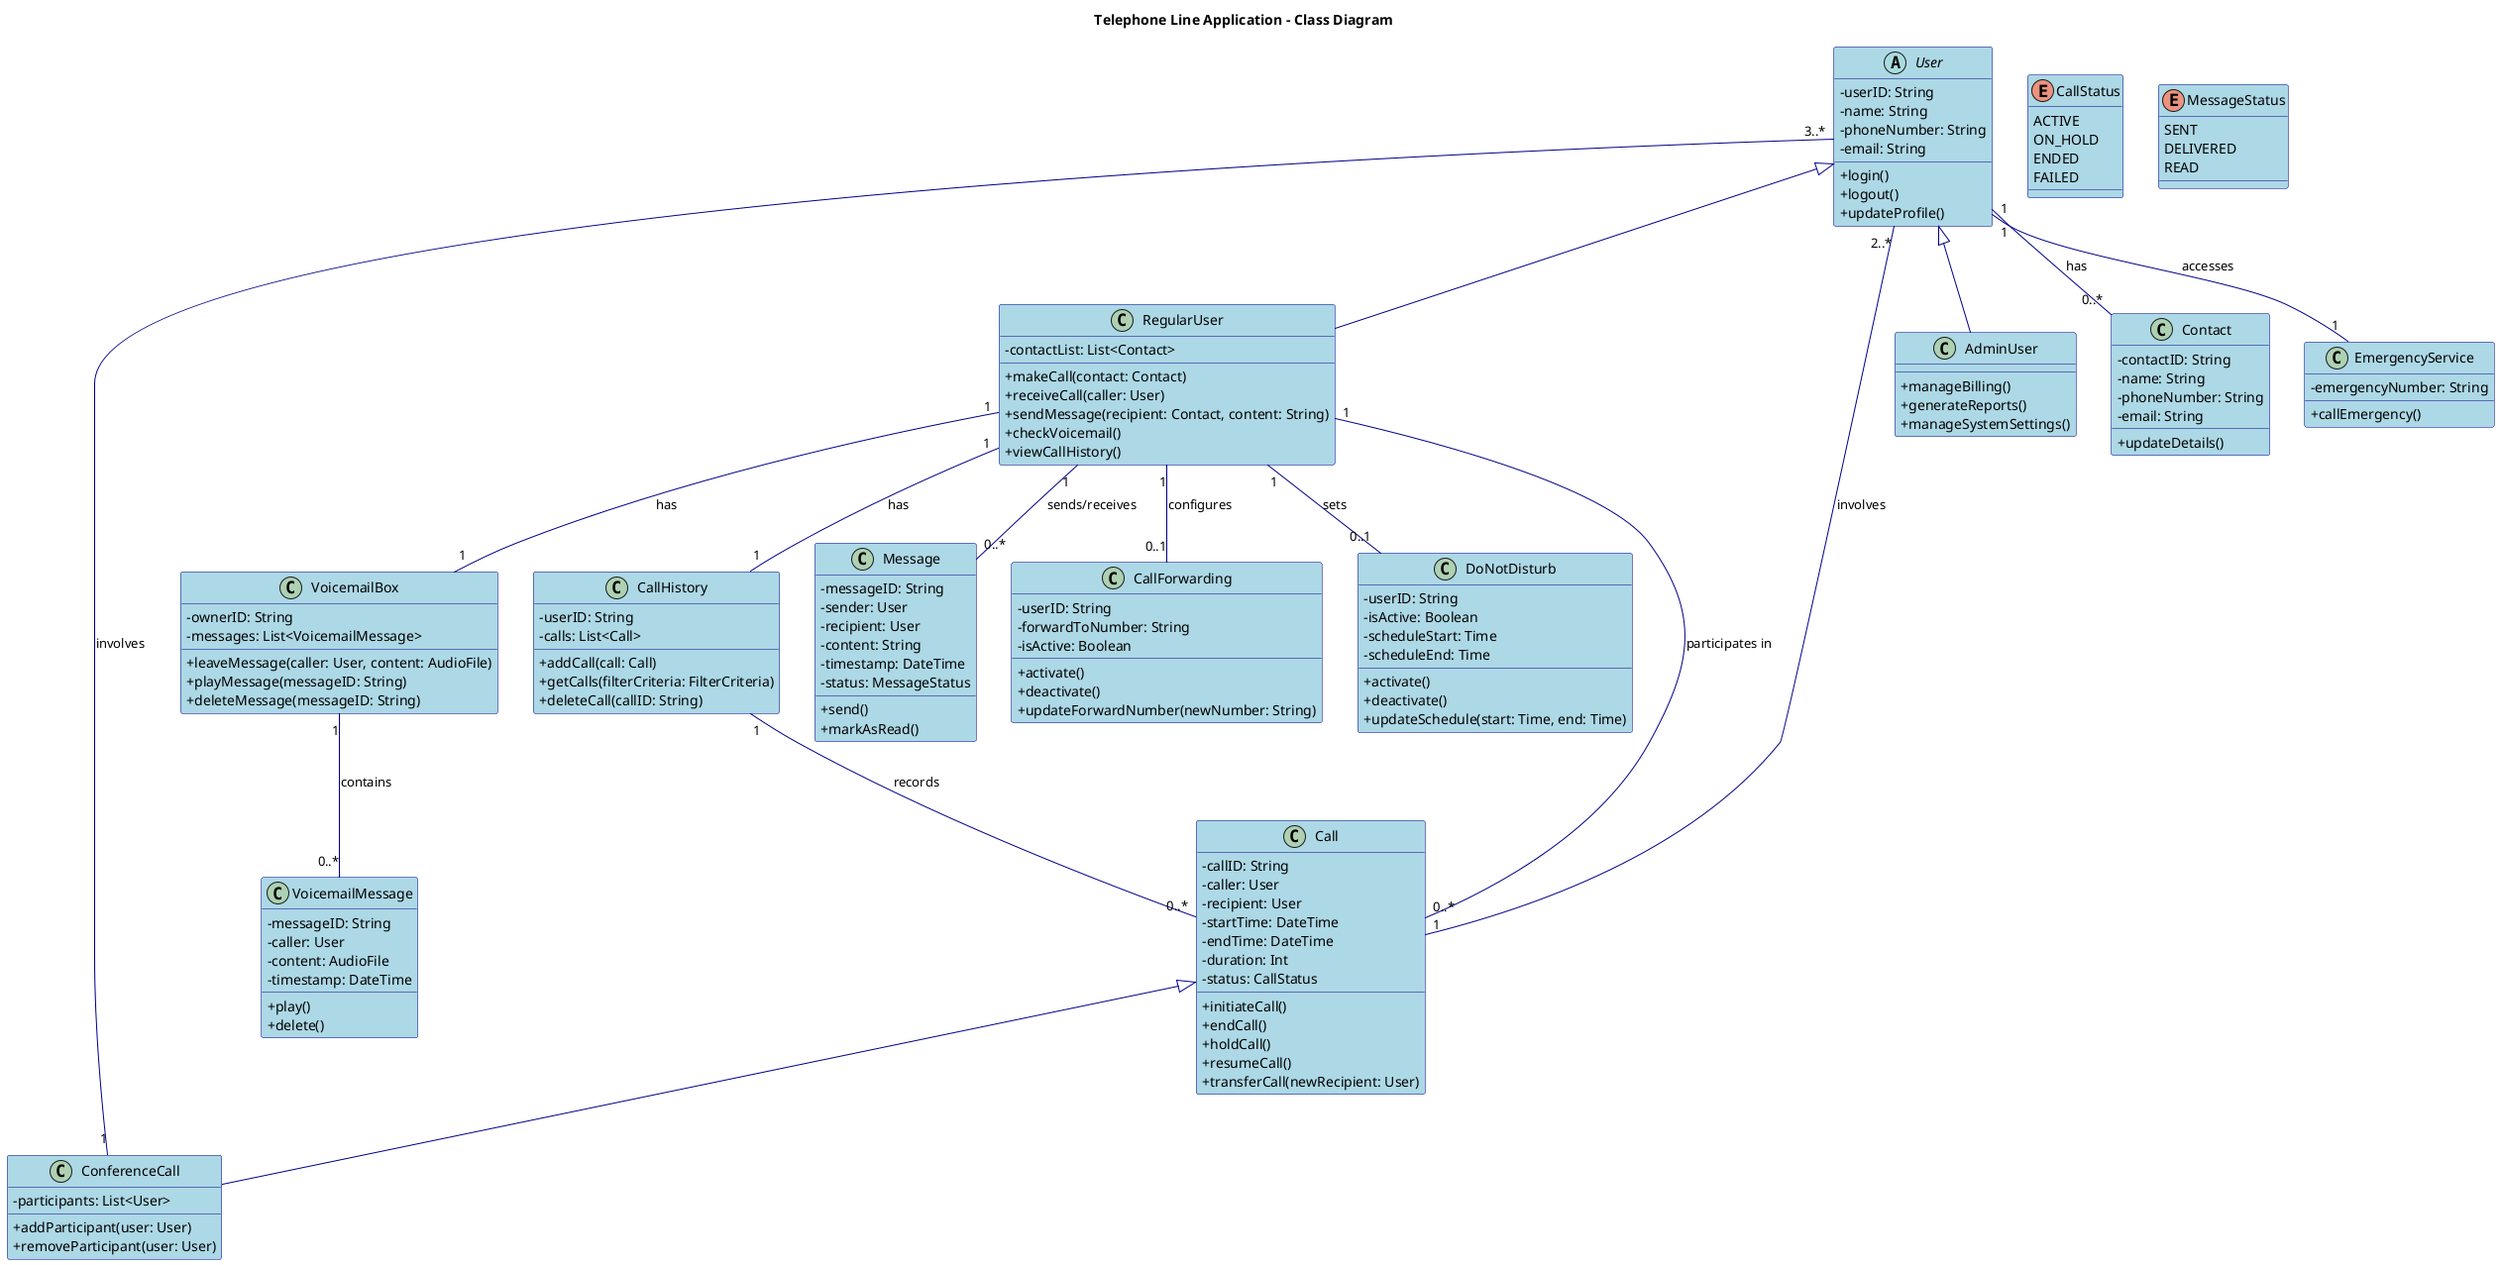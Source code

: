 @startuml
skinparam classAttributeIconSize 0
skinparam class {
    BackgroundColor LightBlue
    ArrowColor DarkBlue
    BorderColor DarkBlue
}

title Telephone Line Application - Class Diagram

abstract class User {
    -userID: String
    -name: String
    -phoneNumber: String
    -email: String
    +login()
    +logout()
    +updateProfile()
}

class RegularUser extends User {
    -contactList: List<Contact>
    +makeCall(contact: Contact)
    +receiveCall(caller: User)
    +sendMessage(recipient: Contact, content: String)
    +checkVoicemail()
    +viewCallHistory()
}

class AdminUser extends User {
    +manageBilling()
    +generateReports()
    +manageSystemSettings()
}

class Contact {
    -contactID: String
    -name: String
    -phoneNumber: String
    -email: String
    +updateDetails()
}

class Call {
    -callID: String
    -caller: User
    -recipient: User
    -startTime: DateTime
    -endTime: DateTime
    -duration: Int
    -status: CallStatus
    +initiateCall()
    +endCall()
    +holdCall()
    +resumeCall()
    +transferCall(newRecipient: User)
}

enum CallStatus {
    ACTIVE
    ON_HOLD
    ENDED
    FAILED
}

class ConferenceCall extends Call {
    -participants: List<User>
    +addParticipant(user: User)
    +removeParticipant(user: User)
}

class VoicemailBox {
    -ownerID: String
    -messages: List<VoicemailMessage>
    +leaveMessage(caller: User, content: AudioFile)
    +playMessage(messageID: String)
    +deleteMessage(messageID: String)
}

class VoicemailMessage {
    -messageID: String
    -caller: User
    -content: AudioFile
    -timestamp: DateTime
    +play()
    +delete()
}

class CallHistory {
    -userID: String
    -calls: List<Call>
    +addCall(call: Call)
    +getCalls(filterCriteria: FilterCriteria)
    +deleteCall(callID: String)
}

class Message {
    -messageID: String
    -sender: User
    -recipient: User
    -content: String
    -timestamp: DateTime
    -status: MessageStatus
    +send()
    +markAsRead()
}

enum MessageStatus {
    SENT
    DELIVERED
    READ
}

class CallForwarding {
    -userID: String
    -forwardToNumber: String
    -isActive: Boolean
    +activate()
    +deactivate()
    +updateForwardNumber(newNumber: String)
}

class DoNotDisturb {
    -userID: String
    -isActive: Boolean
    -scheduleStart: Time
    -scheduleEnd: Time
    +activate()
    +deactivate()
    +updateSchedule(start: Time, end: Time)
}

class EmergencyService {
    -emergencyNumber: String
    +callEmergency()
}

User "1" -- "0..*" Contact : has
RegularUser "1" -- "1" CallHistory : has
RegularUser "1" -- "1" VoicemailBox : has
RegularUser "1" -- "0..*" Call : participates in
Call "1" -- "2..*" User : involves
ConferenceCall "1" -- "3..*" User : involves
RegularUser "1" -- "0..*" Message : sends/receives
RegularUser "1" -- "0..1" CallForwarding : configures
RegularUser "1" -- "0..1" DoNotDisturb : sets
VoicemailBox "1" -- "0..*" VoicemailMessage : contains
CallHistory "1" -- "0..*" Call : records
User "1" -- "1" EmergencyService : accesses

@enduml